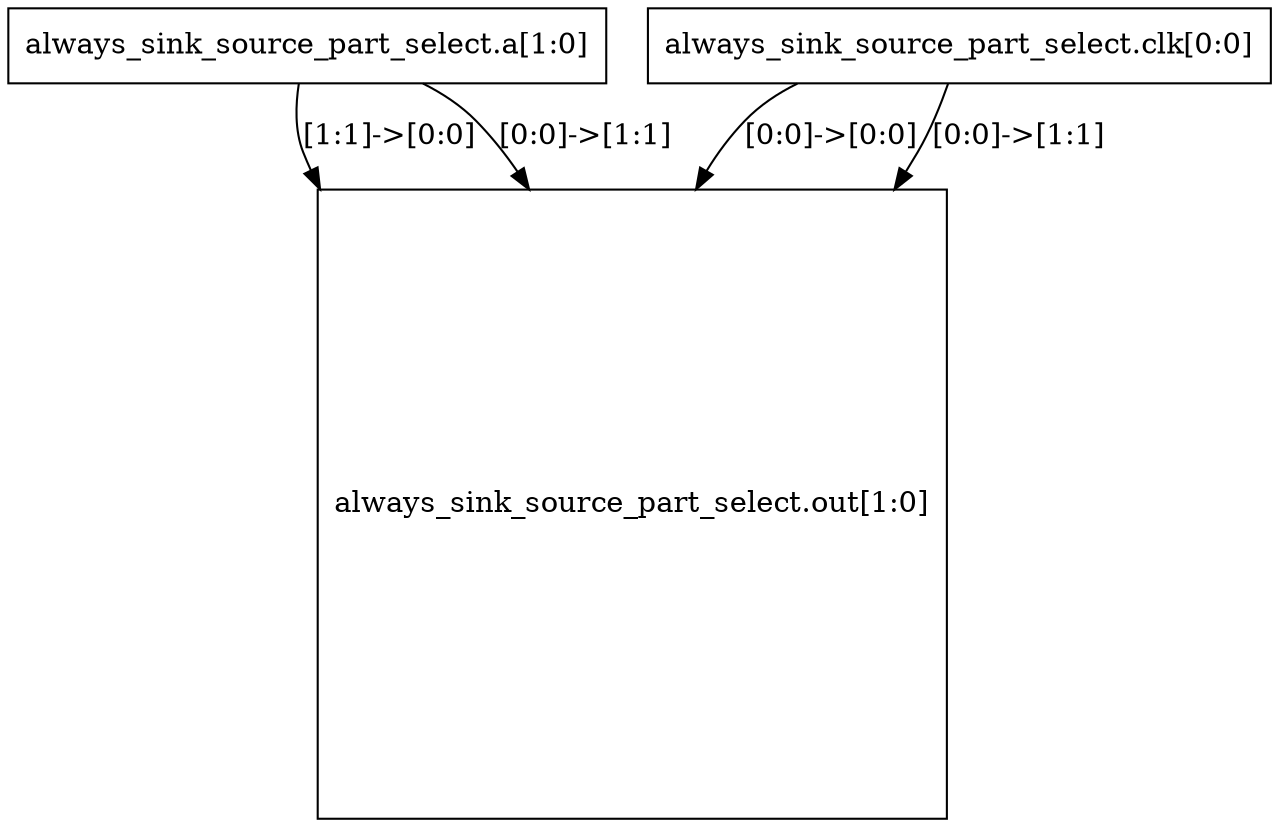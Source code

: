digraph G {
	"always_sink_source_part_select.a" -> "always_sink_source_part_select.out"[label="[1:1]->[0:0]"];
	"always_sink_source_part_select.clk" -> "always_sink_source_part_select.out"[label="[0:0]->[0:0]"];
	"always_sink_source_part_select.a" -> "always_sink_source_part_select.out"[label="[0:0]->[1:1]"];
	"always_sink_source_part_select.clk" -> "always_sink_source_part_select.out"[label="[0:0]->[1:1]"];
	"always_sink_source_part_select.clk" [shape=rectangle, label="always_sink_source_part_select.clk[0:0]"];
	"always_sink_source_part_select.out" [shape=square, label="always_sink_source_part_select.out[1:0]"];
	"always_sink_source_part_select.a" [shape=rectangle, label="always_sink_source_part_select.a[1:0]"];
}
